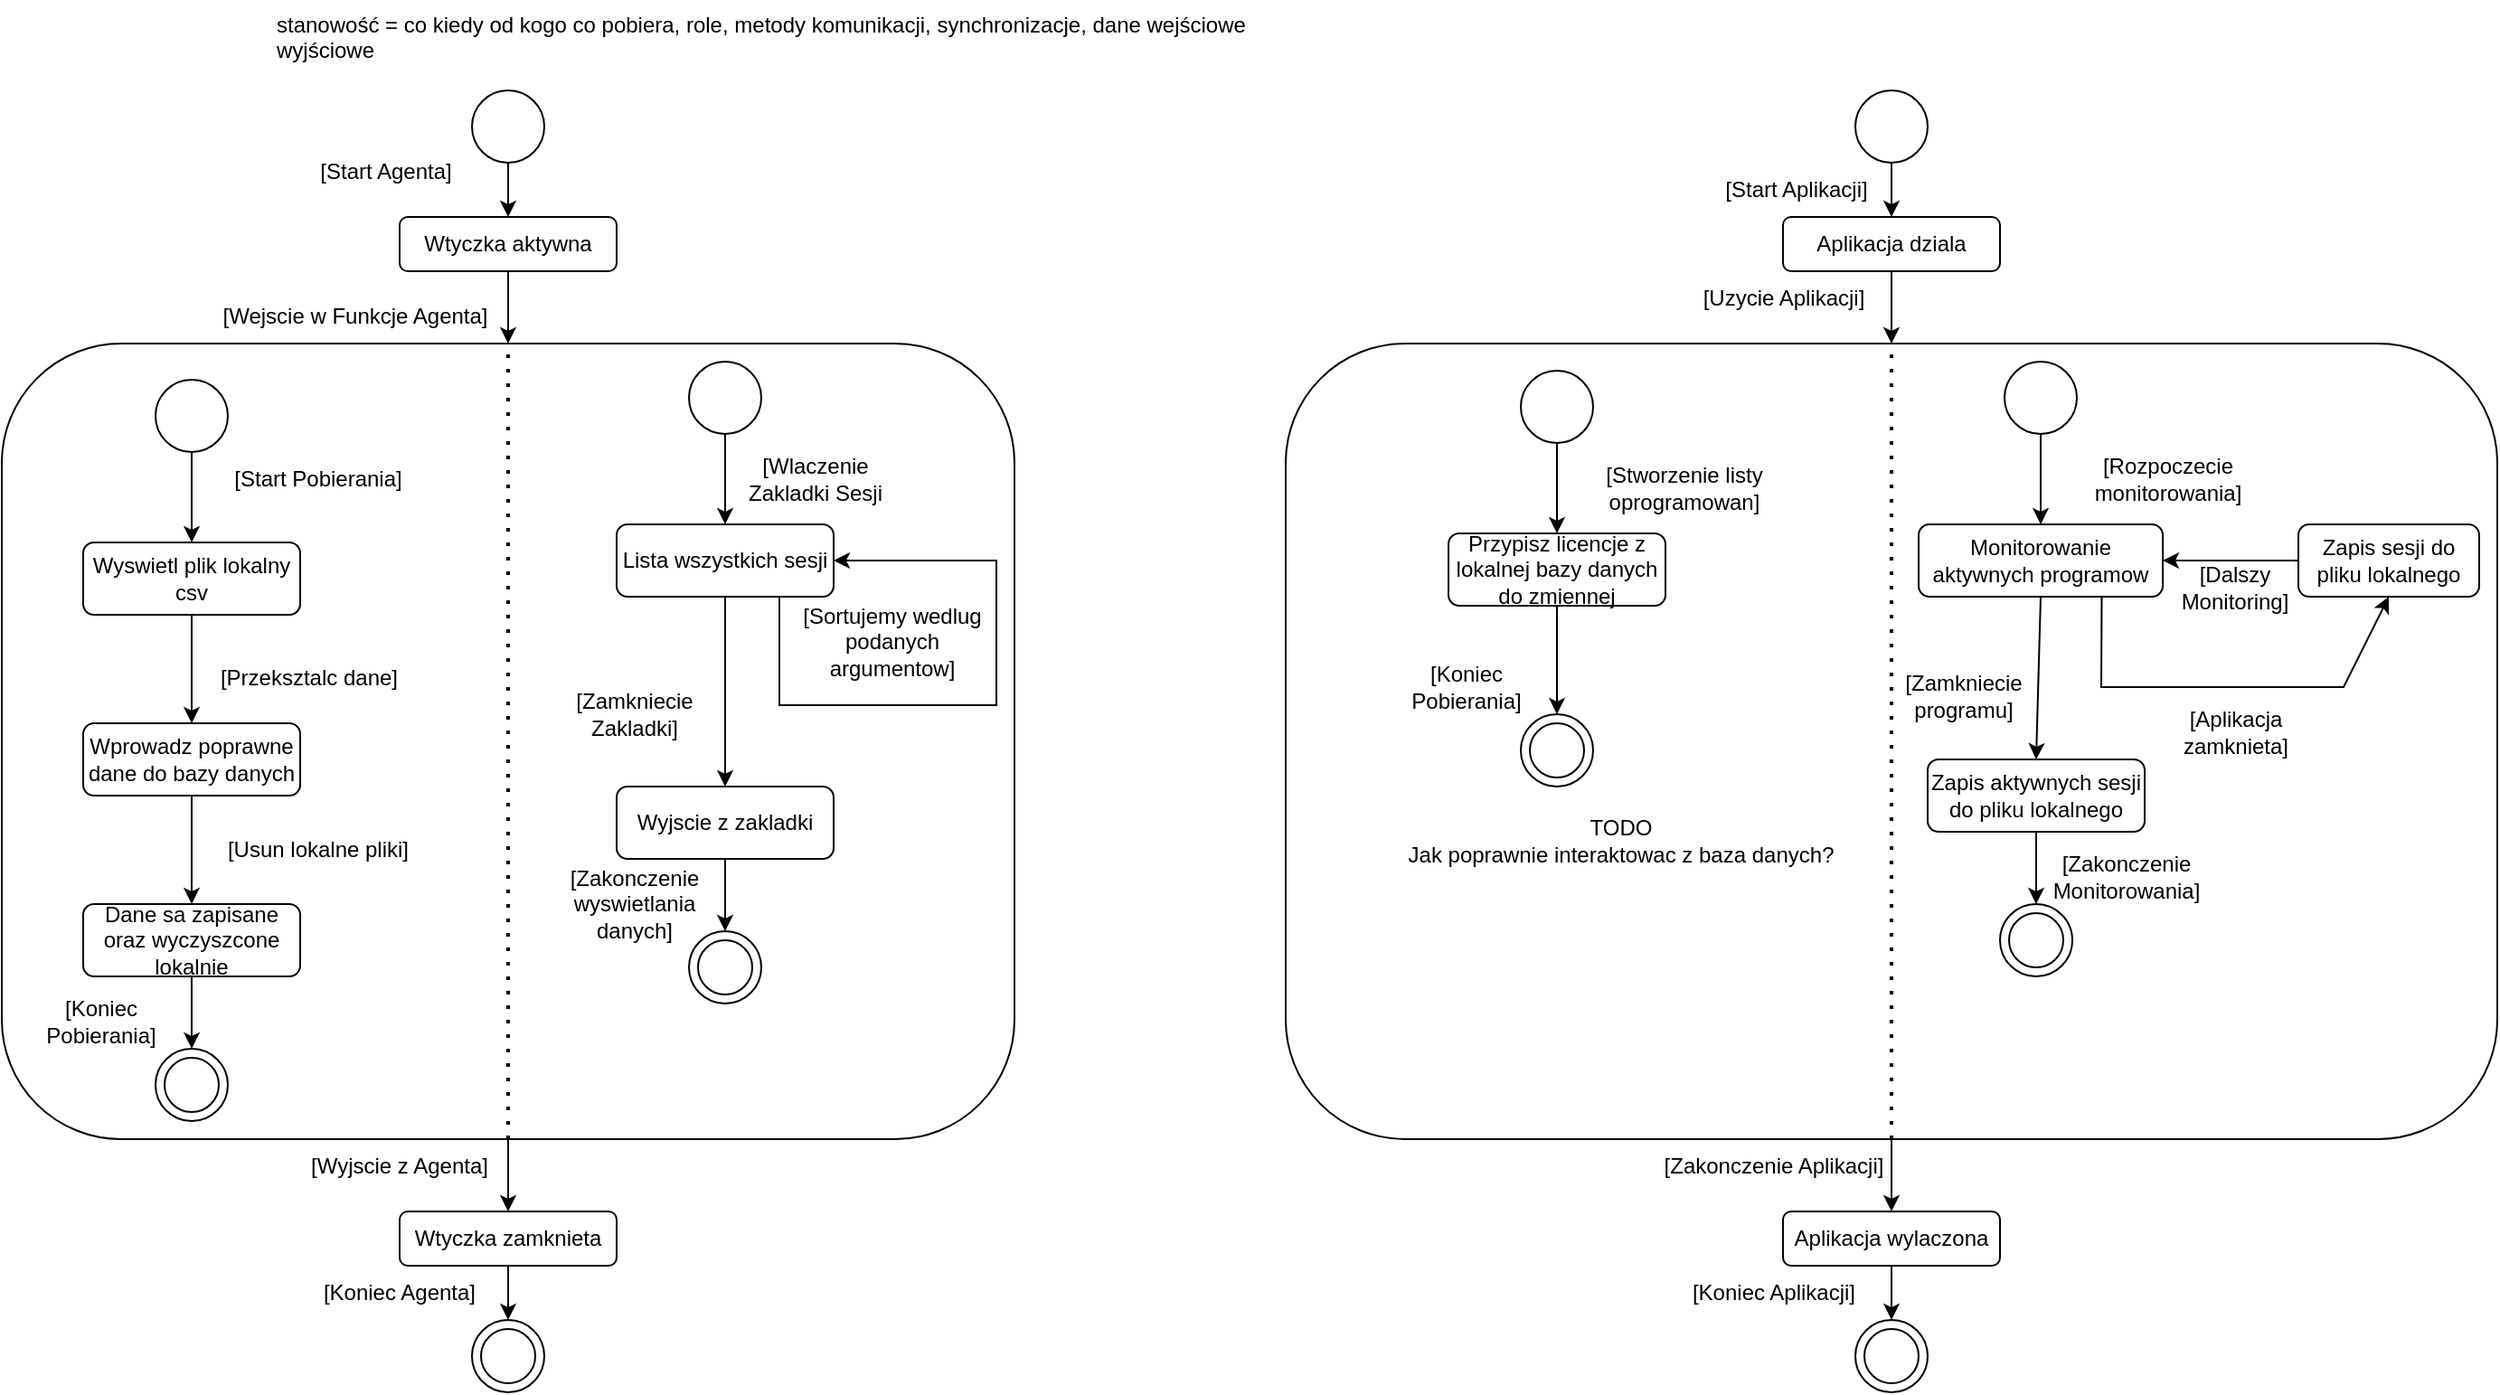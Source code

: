 <mxfile version="24.4.15" type="device">
  <diagram name="Page-1" id="EHz4Gc7e2U5wFF2654v3">
    <mxGraphModel dx="1420" dy="1248" grid="1" gridSize="10" guides="1" tooltips="1" connect="1" arrows="1" fold="1" page="1" pageScale="1" pageWidth="850" pageHeight="1100" math="0" shadow="0">
      <root>
        <mxCell id="0" />
        <mxCell id="1" parent="0" />
        <mxCell id="gcrSCxqGCNq75spIX--s-69" style="edgeStyle=orthogonalEdgeStyle;rounded=0;orthogonalLoop=1;jettySize=auto;html=1;" edge="1" parent="1" source="gcrSCxqGCNq75spIX--s-34" target="gcrSCxqGCNq75spIX--s-68">
          <mxGeometry relative="1" as="geometry" />
        </mxCell>
        <mxCell id="gcrSCxqGCNq75spIX--s-34" value="" style="rounded=1;whiteSpace=wrap;html=1;" vertex="1" parent="1">
          <mxGeometry x="250" y="240" width="560" height="440" as="geometry" />
        </mxCell>
        <mxCell id="gcrSCxqGCNq75spIX--s-2" value="stanowość = co kiedy od kogo co pobiera, role, metody komunikacji, synchronizacje, dane wejściowe wyjściowe" style="text;whiteSpace=wrap;" vertex="1" parent="1">
          <mxGeometry x="400" y="50" width="560" height="50" as="geometry" />
        </mxCell>
        <mxCell id="gcrSCxqGCNq75spIX--s-3" value="" style="ellipse;whiteSpace=wrap;html=1;aspect=fixed;" vertex="1" parent="1">
          <mxGeometry x="510" y="100" width="40" height="40" as="geometry" />
        </mxCell>
        <mxCell id="gcrSCxqGCNq75spIX--s-4" value="" style="endArrow=classic;html=1;rounded=0;exitX=0.5;exitY=1;exitDx=0;exitDy=0;entryX=0.5;entryY=0;entryDx=0;entryDy=0;" edge="1" parent="1" source="gcrSCxqGCNq75spIX--s-3">
          <mxGeometry width="50" height="50" relative="1" as="geometry">
            <mxPoint x="395" y="210" as="sourcePoint" />
            <mxPoint x="530" y="170" as="targetPoint" />
          </mxGeometry>
        </mxCell>
        <mxCell id="gcrSCxqGCNq75spIX--s-5" value="Wtyczka aktywna" style="rounded=1;whiteSpace=wrap;html=1;" vertex="1" parent="1">
          <mxGeometry x="470" y="170" width="120" height="30" as="geometry" />
        </mxCell>
        <mxCell id="gcrSCxqGCNq75spIX--s-10" value="[Start Agenta]" style="text;html=1;align=center;verticalAlign=middle;whiteSpace=wrap;rounded=0;" vertex="1" parent="1">
          <mxGeometry x="420" y="130" width="85" height="30" as="geometry" />
        </mxCell>
        <mxCell id="gcrSCxqGCNq75spIX--s-13" value="Lista wszystkich sesji" style="rounded=1;whiteSpace=wrap;html=1;" vertex="1" parent="1">
          <mxGeometry x="590" y="340" width="120" height="40" as="geometry" />
        </mxCell>
        <mxCell id="gcrSCxqGCNq75spIX--s-18" value="Wyjscie z zakladki" style="rounded=1;whiteSpace=wrap;html=1;" vertex="1" parent="1">
          <mxGeometry x="590" y="485" width="120" height="40" as="geometry" />
        </mxCell>
        <mxCell id="gcrSCxqGCNq75spIX--s-20" value="" style="ellipse;whiteSpace=wrap;html=1;aspect=fixed;" vertex="1" parent="1">
          <mxGeometry x="510" y="780" width="40" height="40" as="geometry" />
        </mxCell>
        <mxCell id="gcrSCxqGCNq75spIX--s-21" value="" style="ellipse;whiteSpace=wrap;html=1;aspect=fixed;" vertex="1" parent="1">
          <mxGeometry x="515" y="785" width="30" height="30" as="geometry" />
        </mxCell>
        <mxCell id="gcrSCxqGCNq75spIX--s-24" value="[Koniec Agenta]" style="text;html=1;align=center;verticalAlign=middle;whiteSpace=wrap;rounded=0;" vertex="1" parent="1">
          <mxGeometry x="420" y="750" width="100" height="30" as="geometry" />
        </mxCell>
        <mxCell id="gcrSCxqGCNq75spIX--s-26" value="" style="endArrow=classic;html=1;rounded=0;exitX=0.5;exitY=1;exitDx=0;exitDy=0;entryX=0.5;entryY=0;entryDx=0;entryDy=0;" edge="1" parent="1" source="gcrSCxqGCNq75spIX--s-13" target="gcrSCxqGCNq75spIX--s-18">
          <mxGeometry width="50" height="50" relative="1" as="geometry">
            <mxPoint x="435" y="400" as="sourcePoint" />
            <mxPoint x="485" y="350" as="targetPoint" />
          </mxGeometry>
        </mxCell>
        <mxCell id="gcrSCxqGCNq75spIX--s-27" value="" style="endArrow=classic;html=1;rounded=0;exitX=0.75;exitY=1;exitDx=0;exitDy=0;entryX=1;entryY=0.5;entryDx=0;entryDy=0;" edge="1" parent="1" source="gcrSCxqGCNq75spIX--s-13" target="gcrSCxqGCNq75spIX--s-13">
          <mxGeometry width="50" height="50" relative="1" as="geometry">
            <mxPoint x="660" y="390" as="sourcePoint" />
            <mxPoint x="660" y="480" as="targetPoint" />
            <Array as="points">
              <mxPoint x="680" y="440" />
              <mxPoint x="800" y="440" />
              <mxPoint x="800" y="360" />
            </Array>
          </mxGeometry>
        </mxCell>
        <mxCell id="gcrSCxqGCNq75spIX--s-30" value="[Sortujemy wedlug podanych argumentow]" style="text;html=1;align=center;verticalAlign=middle;whiteSpace=wrap;rounded=0;" vertex="1" parent="1">
          <mxGeometry x="690" y="390" width="105" height="30" as="geometry" />
        </mxCell>
        <mxCell id="gcrSCxqGCNq75spIX--s-32" value="&lt;div&gt;[Zamkniecie&lt;/div&gt;&lt;div&gt;Zakladki]&lt;/div&gt;" style="text;html=1;align=center;verticalAlign=middle;whiteSpace=wrap;rounded=0;" vertex="1" parent="1">
          <mxGeometry x="535" y="430" width="130" height="30" as="geometry" />
        </mxCell>
        <mxCell id="gcrSCxqGCNq75spIX--s-35" value="" style="endArrow=none;dashed=1;html=1;dashPattern=1 3;strokeWidth=2;rounded=0;entryX=0.5;entryY=0;entryDx=0;entryDy=0;exitX=0.5;exitY=1;exitDx=0;exitDy=0;" edge="1" parent="1" source="gcrSCxqGCNq75spIX--s-34" target="gcrSCxqGCNq75spIX--s-34">
          <mxGeometry width="50" height="50" relative="1" as="geometry">
            <mxPoint x="200" y="230" as="sourcePoint" />
            <mxPoint x="250" y="180" as="targetPoint" />
          </mxGeometry>
        </mxCell>
        <mxCell id="gcrSCxqGCNq75spIX--s-37" value="" style="ellipse;whiteSpace=wrap;html=1;aspect=fixed;" vertex="1" parent="1">
          <mxGeometry x="630" y="250" width="40" height="40" as="geometry" />
        </mxCell>
        <mxCell id="gcrSCxqGCNq75spIX--s-38" value="" style="endArrow=classic;html=1;rounded=0;exitX=0.5;exitY=1;exitDx=0;exitDy=0;entryX=0.5;entryY=0;entryDx=0;entryDy=0;" edge="1" parent="1" source="gcrSCxqGCNq75spIX--s-37" target="gcrSCxqGCNq75spIX--s-13">
          <mxGeometry width="50" height="50" relative="1" as="geometry">
            <mxPoint x="515" y="360" as="sourcePoint" />
            <mxPoint x="650" y="320" as="targetPoint" />
          </mxGeometry>
        </mxCell>
        <mxCell id="gcrSCxqGCNq75spIX--s-40" value="" style="endArrow=classic;html=1;rounded=0;exitX=0.5;exitY=1;exitDx=0;exitDy=0;entryX=0.5;entryY=0;entryDx=0;entryDy=0;" edge="1" parent="1" source="gcrSCxqGCNq75spIX--s-5" target="gcrSCxqGCNq75spIX--s-34">
          <mxGeometry width="50" height="50" relative="1" as="geometry">
            <mxPoint x="190" y="220" as="sourcePoint" />
            <mxPoint x="240" y="170" as="targetPoint" />
          </mxGeometry>
        </mxCell>
        <mxCell id="gcrSCxqGCNq75spIX--s-41" value="&lt;div&gt;[Wlaczenie&lt;/div&gt;&lt;div&gt;Zakladki Sesji&lt;/div&gt;" style="text;html=1;align=center;verticalAlign=middle;whiteSpace=wrap;rounded=0;" vertex="1" parent="1">
          <mxGeometry x="620" y="300" width="160" height="30" as="geometry" />
        </mxCell>
        <mxCell id="gcrSCxqGCNq75spIX--s-47" value="" style="ellipse;whiteSpace=wrap;html=1;aspect=fixed;" vertex="1" parent="1">
          <mxGeometry x="630" y="565" width="40" height="40" as="geometry" />
        </mxCell>
        <mxCell id="gcrSCxqGCNq75spIX--s-48" value="" style="ellipse;whiteSpace=wrap;html=1;aspect=fixed;" vertex="1" parent="1">
          <mxGeometry x="635" y="570" width="30" height="30" as="geometry" />
        </mxCell>
        <mxCell id="gcrSCxqGCNq75spIX--s-49" value="" style="endArrow=classic;html=1;rounded=0;entryX=0.5;entryY=0;entryDx=0;entryDy=0;exitX=0.5;exitY=1;exitDx=0;exitDy=0;" edge="1" parent="1" target="gcrSCxqGCNq75spIX--s-47">
          <mxGeometry width="50" height="50" relative="1" as="geometry">
            <mxPoint x="650" y="525" as="sourcePoint" />
            <mxPoint x="495" y="35" as="targetPoint" />
          </mxGeometry>
        </mxCell>
        <mxCell id="gcrSCxqGCNq75spIX--s-50" value="[Zakonczenie wyswietlania danych]" style="text;html=1;align=center;verticalAlign=middle;whiteSpace=wrap;rounded=0;" vertex="1" parent="1">
          <mxGeometry x="570" y="535" width="60" height="30" as="geometry" />
        </mxCell>
        <mxCell id="gcrSCxqGCNq75spIX--s-51" value="Wyswietl plik lokalny csv" style="rounded=1;whiteSpace=wrap;html=1;" vertex="1" parent="1">
          <mxGeometry x="295" y="350" width="120" height="40" as="geometry" />
        </mxCell>
        <mxCell id="gcrSCxqGCNq75spIX--s-52" value="Dane sa zapisane oraz wyczyszcone lokalnie" style="rounded=1;whiteSpace=wrap;html=1;" vertex="1" parent="1">
          <mxGeometry x="295" y="550" width="120" height="40" as="geometry" />
        </mxCell>
        <mxCell id="gcrSCxqGCNq75spIX--s-53" value="" style="endArrow=classic;html=1;rounded=0;exitX=0.5;exitY=1;exitDx=0;exitDy=0;entryX=0.5;entryY=0;entryDx=0;entryDy=0;" edge="1" parent="1" source="gcrSCxqGCNq75spIX--s-51" target="gcrSCxqGCNq75spIX--s-64">
          <mxGeometry width="50" height="50" relative="1" as="geometry">
            <mxPoint x="140" y="410" as="sourcePoint" />
            <mxPoint x="190" y="360" as="targetPoint" />
          </mxGeometry>
        </mxCell>
        <mxCell id="gcrSCxqGCNq75spIX--s-56" value="" style="ellipse;whiteSpace=wrap;html=1;aspect=fixed;" vertex="1" parent="1">
          <mxGeometry x="335" y="260" width="40" height="40" as="geometry" />
        </mxCell>
        <mxCell id="gcrSCxqGCNq75spIX--s-57" value="" style="endArrow=classic;html=1;rounded=0;exitX=0.5;exitY=1;exitDx=0;exitDy=0;entryX=0.5;entryY=0;entryDx=0;entryDy=0;" edge="1" parent="1" source="gcrSCxqGCNq75spIX--s-56" target="gcrSCxqGCNq75spIX--s-51">
          <mxGeometry width="50" height="50" relative="1" as="geometry">
            <mxPoint x="220" y="370" as="sourcePoint" />
            <mxPoint x="355" y="330" as="targetPoint" />
          </mxGeometry>
        </mxCell>
        <mxCell id="gcrSCxqGCNq75spIX--s-58" value="[Start Pobierania]" style="text;html=1;align=center;verticalAlign=middle;whiteSpace=wrap;rounded=0;" vertex="1" parent="1">
          <mxGeometry x="345" y="300" width="160" height="30" as="geometry" />
        </mxCell>
        <mxCell id="gcrSCxqGCNq75spIX--s-59" value="" style="ellipse;whiteSpace=wrap;html=1;aspect=fixed;" vertex="1" parent="1">
          <mxGeometry x="335" y="630" width="40" height="40" as="geometry" />
        </mxCell>
        <mxCell id="gcrSCxqGCNq75spIX--s-60" value="" style="ellipse;whiteSpace=wrap;html=1;aspect=fixed;" vertex="1" parent="1">
          <mxGeometry x="340" y="635" width="30" height="30" as="geometry" />
        </mxCell>
        <mxCell id="gcrSCxqGCNq75spIX--s-61" value="" style="endArrow=classic;html=1;rounded=0;entryX=0.5;entryY=0;entryDx=0;entryDy=0;exitX=0.5;exitY=1;exitDx=0;exitDy=0;" edge="1" parent="1" target="gcrSCxqGCNq75spIX--s-59">
          <mxGeometry width="50" height="50" relative="1" as="geometry">
            <mxPoint x="355" y="590" as="sourcePoint" />
            <mxPoint x="200" y="100" as="targetPoint" />
          </mxGeometry>
        </mxCell>
        <mxCell id="gcrSCxqGCNq75spIX--s-62" value="[Koniec Pobierania]" style="text;html=1;align=center;verticalAlign=middle;whiteSpace=wrap;rounded=0;" vertex="1" parent="1">
          <mxGeometry x="275" y="600" width="60" height="30" as="geometry" />
        </mxCell>
        <mxCell id="gcrSCxqGCNq75spIX--s-63" value="[Przeksztalc dane]" style="text;html=1;align=center;verticalAlign=middle;whiteSpace=wrap;rounded=0;" vertex="1" parent="1">
          <mxGeometry x="365" y="410" width="110" height="30" as="geometry" />
        </mxCell>
        <mxCell id="gcrSCxqGCNq75spIX--s-66" style="edgeStyle=orthogonalEdgeStyle;rounded=0;orthogonalLoop=1;jettySize=auto;html=1;entryX=0.5;entryY=0;entryDx=0;entryDy=0;" edge="1" parent="1" source="gcrSCxqGCNq75spIX--s-64" target="gcrSCxqGCNq75spIX--s-52">
          <mxGeometry relative="1" as="geometry" />
        </mxCell>
        <mxCell id="gcrSCxqGCNq75spIX--s-64" value="Wprowadz poprawne dane do bazy danych" style="rounded=1;whiteSpace=wrap;html=1;" vertex="1" parent="1">
          <mxGeometry x="295" y="450" width="120" height="40" as="geometry" />
        </mxCell>
        <mxCell id="gcrSCxqGCNq75spIX--s-65" value="[Usun lokalne pliki]" style="text;html=1;align=center;verticalAlign=middle;whiteSpace=wrap;rounded=0;" vertex="1" parent="1">
          <mxGeometry x="365" y="505" width="120" height="30" as="geometry" />
        </mxCell>
        <mxCell id="gcrSCxqGCNq75spIX--s-73" style="edgeStyle=orthogonalEdgeStyle;rounded=0;orthogonalLoop=1;jettySize=auto;html=1;entryX=0.5;entryY=0;entryDx=0;entryDy=0;" edge="1" parent="1" source="gcrSCxqGCNq75spIX--s-68" target="gcrSCxqGCNq75spIX--s-20">
          <mxGeometry relative="1" as="geometry" />
        </mxCell>
        <mxCell id="gcrSCxqGCNq75spIX--s-68" value="Wtyczka zamknieta" style="rounded=1;whiteSpace=wrap;html=1;" vertex="1" parent="1">
          <mxGeometry x="470" y="720" width="120" height="30" as="geometry" />
        </mxCell>
        <mxCell id="gcrSCxqGCNq75spIX--s-70" value="[Wyjscie z Agenta]" style="text;html=1;align=center;verticalAlign=middle;whiteSpace=wrap;rounded=0;" vertex="1" parent="1">
          <mxGeometry x="410" y="680" width="120" height="30" as="geometry" />
        </mxCell>
        <mxCell id="gcrSCxqGCNq75spIX--s-74" style="edgeStyle=orthogonalEdgeStyle;rounded=0;orthogonalLoop=1;jettySize=auto;html=1;" edge="1" parent="1" source="gcrSCxqGCNq75spIX--s-75" target="gcrSCxqGCNq75spIX--s-113">
          <mxGeometry relative="1" as="geometry" />
        </mxCell>
        <mxCell id="gcrSCxqGCNq75spIX--s-75" value="" style="rounded=1;whiteSpace=wrap;html=1;" vertex="1" parent="1">
          <mxGeometry x="960" y="240" width="670" height="440" as="geometry" />
        </mxCell>
        <mxCell id="gcrSCxqGCNq75spIX--s-76" value="" style="ellipse;whiteSpace=wrap;html=1;aspect=fixed;" vertex="1" parent="1">
          <mxGeometry x="1275" y="100" width="40" height="40" as="geometry" />
        </mxCell>
        <mxCell id="gcrSCxqGCNq75spIX--s-77" value="" style="endArrow=classic;html=1;rounded=0;exitX=0.5;exitY=1;exitDx=0;exitDy=0;entryX=0.5;entryY=0;entryDx=0;entryDy=0;" edge="1" parent="1" source="gcrSCxqGCNq75spIX--s-76">
          <mxGeometry width="50" height="50" relative="1" as="geometry">
            <mxPoint x="1160" y="210" as="sourcePoint" />
            <mxPoint x="1295" y="170" as="targetPoint" />
          </mxGeometry>
        </mxCell>
        <mxCell id="gcrSCxqGCNq75spIX--s-78" value="Aplikacja dziala" style="rounded=1;whiteSpace=wrap;html=1;" vertex="1" parent="1">
          <mxGeometry x="1235" y="170" width="120" height="30" as="geometry" />
        </mxCell>
        <mxCell id="gcrSCxqGCNq75spIX--s-79" value="[Start Aplikacji]" style="text;html=1;align=center;verticalAlign=middle;whiteSpace=wrap;rounded=0;" vertex="1" parent="1">
          <mxGeometry x="1200" y="140" width="85" height="30" as="geometry" />
        </mxCell>
        <mxCell id="gcrSCxqGCNq75spIX--s-80" value="Monitorowanie aktywnych programow" style="rounded=1;whiteSpace=wrap;html=1;" vertex="1" parent="1">
          <mxGeometry x="1310" y="340" width="135" height="40" as="geometry" />
        </mxCell>
        <mxCell id="gcrSCxqGCNq75spIX--s-81" value="Zapis aktywnych sesji do pliku lokalnego" style="rounded=1;whiteSpace=wrap;html=1;" vertex="1" parent="1">
          <mxGeometry x="1315" y="470" width="120" height="40" as="geometry" />
        </mxCell>
        <mxCell id="gcrSCxqGCNq75spIX--s-82" value="" style="ellipse;whiteSpace=wrap;html=1;aspect=fixed;" vertex="1" parent="1">
          <mxGeometry x="1275" y="780" width="40" height="40" as="geometry" />
        </mxCell>
        <mxCell id="gcrSCxqGCNq75spIX--s-83" value="" style="ellipse;whiteSpace=wrap;html=1;aspect=fixed;" vertex="1" parent="1">
          <mxGeometry x="1280" y="785" width="30" height="30" as="geometry" />
        </mxCell>
        <mxCell id="gcrSCxqGCNq75spIX--s-84" value="[Koniec Aplikacji]" style="text;html=1;align=center;verticalAlign=middle;whiteSpace=wrap;rounded=0;" vertex="1" parent="1">
          <mxGeometry x="1175" y="750" width="110" height="30" as="geometry" />
        </mxCell>
        <mxCell id="gcrSCxqGCNq75spIX--s-85" value="" style="endArrow=classic;html=1;rounded=0;exitX=0.5;exitY=1;exitDx=0;exitDy=0;entryX=0.5;entryY=0;entryDx=0;entryDy=0;" edge="1" parent="1" source="gcrSCxqGCNq75spIX--s-80" target="gcrSCxqGCNq75spIX--s-81">
          <mxGeometry width="50" height="50" relative="1" as="geometry">
            <mxPoint x="1160" y="400" as="sourcePoint" />
            <mxPoint x="1210" y="350" as="targetPoint" />
          </mxGeometry>
        </mxCell>
        <mxCell id="gcrSCxqGCNq75spIX--s-86" value="" style="endArrow=classic;html=1;rounded=0;exitX=0.75;exitY=1;exitDx=0;exitDy=0;entryX=0.5;entryY=1;entryDx=0;entryDy=0;" edge="1" parent="1" source="gcrSCxqGCNq75spIX--s-80" target="gcrSCxqGCNq75spIX--s-118">
          <mxGeometry width="50" height="50" relative="1" as="geometry">
            <mxPoint x="1385" y="390" as="sourcePoint" />
            <mxPoint x="1655" y="490" as="targetPoint" />
            <Array as="points">
              <mxPoint x="1411" y="430" />
              <mxPoint x="1545" y="430" />
            </Array>
          </mxGeometry>
        </mxCell>
        <mxCell id="gcrSCxqGCNq75spIX--s-87" value="[Aplikacja zamknieta]" style="text;html=1;align=center;verticalAlign=middle;whiteSpace=wrap;rounded=0;" vertex="1" parent="1">
          <mxGeometry x="1432.5" y="440" width="105" height="30" as="geometry" />
        </mxCell>
        <mxCell id="gcrSCxqGCNq75spIX--s-88" value="&lt;div&gt;[Zamkniecie&lt;/div&gt;&lt;div&gt;programu]&lt;/div&gt;" style="text;html=1;align=center;verticalAlign=middle;whiteSpace=wrap;rounded=0;" vertex="1" parent="1">
          <mxGeometry x="1270" y="420" width="130" height="30" as="geometry" />
        </mxCell>
        <mxCell id="gcrSCxqGCNq75spIX--s-89" value="" style="endArrow=none;dashed=1;html=1;dashPattern=1 3;strokeWidth=2;rounded=0;entryX=0.5;entryY=0;entryDx=0;entryDy=0;exitX=0.5;exitY=1;exitDx=0;exitDy=0;" edge="1" parent="1" source="gcrSCxqGCNq75spIX--s-75" target="gcrSCxqGCNq75spIX--s-75">
          <mxGeometry width="50" height="50" relative="1" as="geometry">
            <mxPoint x="910" y="230" as="sourcePoint" />
            <mxPoint x="960" y="180" as="targetPoint" />
          </mxGeometry>
        </mxCell>
        <mxCell id="gcrSCxqGCNq75spIX--s-90" value="" style="ellipse;whiteSpace=wrap;html=1;aspect=fixed;" vertex="1" parent="1">
          <mxGeometry x="1357.5" y="250" width="40" height="40" as="geometry" />
        </mxCell>
        <mxCell id="gcrSCxqGCNq75spIX--s-91" value="" style="endArrow=classic;html=1;rounded=0;exitX=0.5;exitY=1;exitDx=0;exitDy=0;entryX=0.5;entryY=0;entryDx=0;entryDy=0;" edge="1" parent="1" source="gcrSCxqGCNq75spIX--s-90" target="gcrSCxqGCNq75spIX--s-80">
          <mxGeometry width="50" height="50" relative="1" as="geometry">
            <mxPoint x="1240" y="360" as="sourcePoint" />
            <mxPoint x="1375" y="320" as="targetPoint" />
          </mxGeometry>
        </mxCell>
        <mxCell id="gcrSCxqGCNq75spIX--s-92" value="" style="endArrow=classic;html=1;rounded=0;exitX=0.5;exitY=1;exitDx=0;exitDy=0;entryX=0.5;entryY=0;entryDx=0;entryDy=0;" edge="1" parent="1" source="gcrSCxqGCNq75spIX--s-78" target="gcrSCxqGCNq75spIX--s-75">
          <mxGeometry width="50" height="50" relative="1" as="geometry">
            <mxPoint x="900" y="220" as="sourcePoint" />
            <mxPoint x="950" y="170" as="targetPoint" />
          </mxGeometry>
        </mxCell>
        <mxCell id="gcrSCxqGCNq75spIX--s-93" value="[Rozpoczecie monitorowania]" style="text;html=1;align=center;verticalAlign=middle;whiteSpace=wrap;rounded=0;" vertex="1" parent="1">
          <mxGeometry x="1376" y="300" width="144" height="30" as="geometry" />
        </mxCell>
        <mxCell id="gcrSCxqGCNq75spIX--s-94" value="" style="ellipse;whiteSpace=wrap;html=1;aspect=fixed;" vertex="1" parent="1">
          <mxGeometry x="1355" y="550" width="40" height="40" as="geometry" />
        </mxCell>
        <mxCell id="gcrSCxqGCNq75spIX--s-95" value="" style="ellipse;whiteSpace=wrap;html=1;aspect=fixed;" vertex="1" parent="1">
          <mxGeometry x="1360" y="555" width="30" height="30" as="geometry" />
        </mxCell>
        <mxCell id="gcrSCxqGCNq75spIX--s-96" value="" style="endArrow=classic;html=1;rounded=0;entryX=0.5;entryY=0;entryDx=0;entryDy=0;exitX=0.5;exitY=1;exitDx=0;exitDy=0;" edge="1" parent="1" target="gcrSCxqGCNq75spIX--s-94">
          <mxGeometry width="50" height="50" relative="1" as="geometry">
            <mxPoint x="1375" y="510" as="sourcePoint" />
            <mxPoint x="1220" y="20" as="targetPoint" />
          </mxGeometry>
        </mxCell>
        <mxCell id="gcrSCxqGCNq75spIX--s-97" value="[Zakonczenie Monitorowania]" style="text;html=1;align=center;verticalAlign=middle;whiteSpace=wrap;rounded=0;" vertex="1" parent="1">
          <mxGeometry x="1395" y="520" width="60" height="30" as="geometry" />
        </mxCell>
        <mxCell id="gcrSCxqGCNq75spIX--s-98" value="Przypisz licencje z lokalnej bazy danych do zmiennej" style="rounded=1;whiteSpace=wrap;html=1;" vertex="1" parent="1">
          <mxGeometry x="1050" y="345" width="120" height="40" as="geometry" />
        </mxCell>
        <mxCell id="gcrSCxqGCNq75spIX--s-100" value="" style="endArrow=classic;html=1;rounded=0;exitX=0.5;exitY=1;exitDx=0;exitDy=0;entryX=0.5;entryY=0;entryDx=0;entryDy=0;" edge="1" parent="1" source="gcrSCxqGCNq75spIX--s-98">
          <mxGeometry width="50" height="50" relative="1" as="geometry">
            <mxPoint x="895" y="405" as="sourcePoint" />
            <mxPoint x="1110" y="445" as="targetPoint" />
          </mxGeometry>
        </mxCell>
        <mxCell id="gcrSCxqGCNq75spIX--s-101" value="" style="ellipse;whiteSpace=wrap;html=1;aspect=fixed;" vertex="1" parent="1">
          <mxGeometry x="1090" y="255" width="40" height="40" as="geometry" />
        </mxCell>
        <mxCell id="gcrSCxqGCNq75spIX--s-102" value="" style="endArrow=classic;html=1;rounded=0;exitX=0.5;exitY=1;exitDx=0;exitDy=0;entryX=0.5;entryY=0;entryDx=0;entryDy=0;" edge="1" parent="1" source="gcrSCxqGCNq75spIX--s-101" target="gcrSCxqGCNq75spIX--s-98">
          <mxGeometry width="50" height="50" relative="1" as="geometry">
            <mxPoint x="975" y="365" as="sourcePoint" />
            <mxPoint x="1110" y="325" as="targetPoint" />
          </mxGeometry>
        </mxCell>
        <mxCell id="gcrSCxqGCNq75spIX--s-103" value="[Stworzenie listy oprogramowan]" style="text;html=1;align=center;verticalAlign=middle;whiteSpace=wrap;rounded=0;" vertex="1" parent="1">
          <mxGeometry x="1112.5" y="305" width="135" height="30" as="geometry" />
        </mxCell>
        <mxCell id="gcrSCxqGCNq75spIX--s-104" value="" style="ellipse;whiteSpace=wrap;html=1;aspect=fixed;" vertex="1" parent="1">
          <mxGeometry x="1090" y="445" width="40" height="40" as="geometry" />
        </mxCell>
        <mxCell id="gcrSCxqGCNq75spIX--s-105" value="" style="ellipse;whiteSpace=wrap;html=1;aspect=fixed;" vertex="1" parent="1">
          <mxGeometry x="1095" y="450" width="30" height="30" as="geometry" />
        </mxCell>
        <mxCell id="gcrSCxqGCNq75spIX--s-107" value="[Koniec Pobierania]" style="text;html=1;align=center;verticalAlign=middle;whiteSpace=wrap;rounded=0;" vertex="1" parent="1">
          <mxGeometry x="1030" y="415" width="60" height="30" as="geometry" />
        </mxCell>
        <mxCell id="gcrSCxqGCNq75spIX--s-112" style="edgeStyle=orthogonalEdgeStyle;rounded=0;orthogonalLoop=1;jettySize=auto;html=1;entryX=0.5;entryY=0;entryDx=0;entryDy=0;" edge="1" parent="1" source="gcrSCxqGCNq75spIX--s-113" target="gcrSCxqGCNq75spIX--s-82">
          <mxGeometry relative="1" as="geometry" />
        </mxCell>
        <mxCell id="gcrSCxqGCNq75spIX--s-113" value="Aplikacja wylaczona" style="rounded=1;whiteSpace=wrap;html=1;" vertex="1" parent="1">
          <mxGeometry x="1235" y="720" width="120" height="30" as="geometry" />
        </mxCell>
        <mxCell id="gcrSCxqGCNq75spIX--s-114" value="[Zakonczenie Aplikacji]" style="text;html=1;align=center;verticalAlign=middle;whiteSpace=wrap;rounded=0;" vertex="1" parent="1">
          <mxGeometry x="1165" y="680" width="130" height="30" as="geometry" />
        </mxCell>
        <mxCell id="gcrSCxqGCNq75spIX--s-115" value="TODO&lt;br&gt;Jak poprawnie interaktowac z baza danych?" style="text;html=1;align=center;verticalAlign=middle;resizable=0;points=[];autosize=1;strokeColor=none;fillColor=none;" vertex="1" parent="1">
          <mxGeometry x="1015" y="495" width="260" height="40" as="geometry" />
        </mxCell>
        <mxCell id="gcrSCxqGCNq75spIX--s-116" value="[Wejscie w Funkcje Agenta]" style="text;html=1;align=center;verticalAlign=middle;resizable=0;points=[];autosize=1;strokeColor=none;fillColor=none;" vertex="1" parent="1">
          <mxGeometry x="360" y="210" width="170" height="30" as="geometry" />
        </mxCell>
        <mxCell id="gcrSCxqGCNq75spIX--s-117" value="[Uzycie Aplikacji]" style="text;html=1;align=center;verticalAlign=middle;resizable=0;points=[];autosize=1;strokeColor=none;fillColor=none;" vertex="1" parent="1">
          <mxGeometry x="1175" y="200" width="120" height="30" as="geometry" />
        </mxCell>
        <mxCell id="gcrSCxqGCNq75spIX--s-119" style="edgeStyle=orthogonalEdgeStyle;rounded=0;orthogonalLoop=1;jettySize=auto;html=1;entryX=1;entryY=0.5;entryDx=0;entryDy=0;" edge="1" parent="1" source="gcrSCxqGCNq75spIX--s-118" target="gcrSCxqGCNq75spIX--s-80">
          <mxGeometry relative="1" as="geometry" />
        </mxCell>
        <mxCell id="gcrSCxqGCNq75spIX--s-118" value="Zapis sesji do pliku lokalnego" style="rounded=1;whiteSpace=wrap;html=1;" vertex="1" parent="1">
          <mxGeometry x="1520" y="340" width="100" height="40" as="geometry" />
        </mxCell>
        <mxCell id="gcrSCxqGCNq75spIX--s-120" value="[Dalszy Monitoring]" style="text;html=1;align=center;verticalAlign=middle;whiteSpace=wrap;rounded=0;" vertex="1" parent="1">
          <mxGeometry x="1450" y="370" width="70" height="10" as="geometry" />
        </mxCell>
      </root>
    </mxGraphModel>
  </diagram>
</mxfile>
